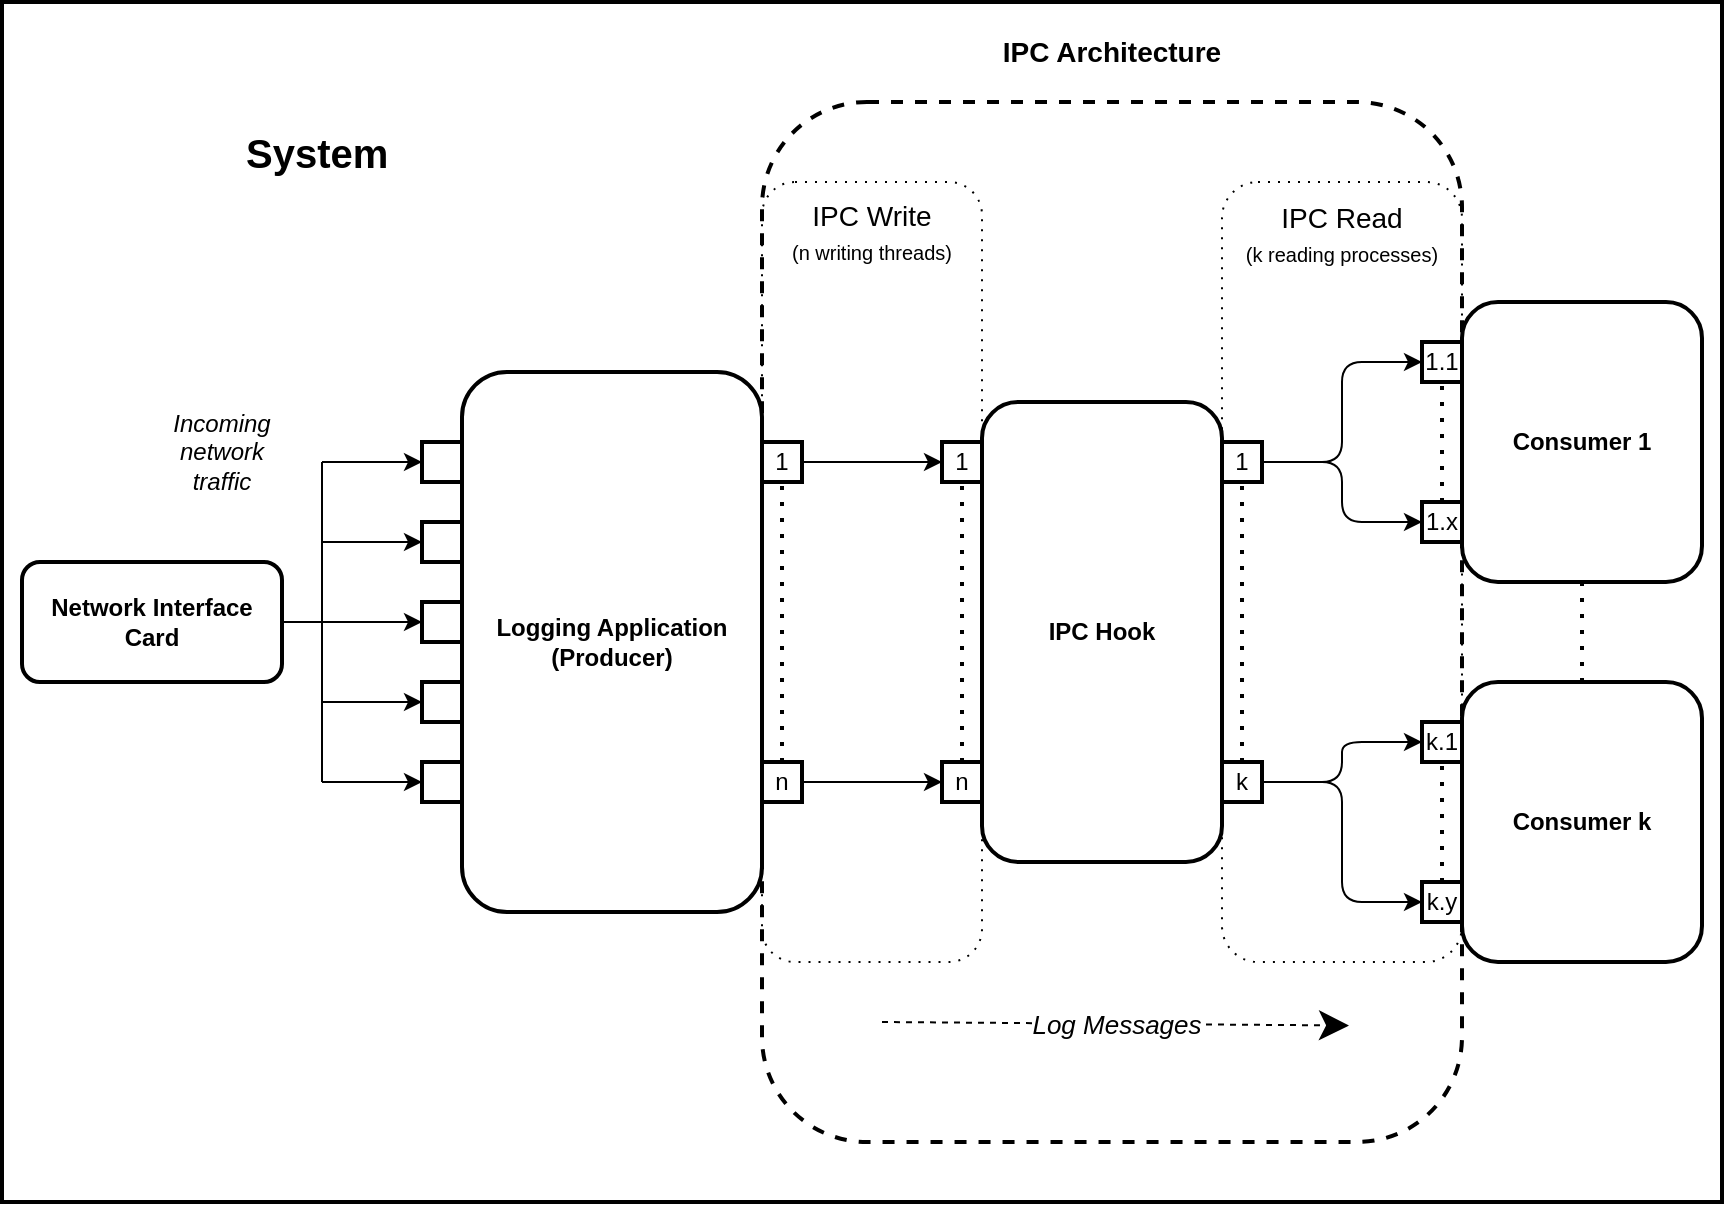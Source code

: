 <mxfile>
    <diagram id="gEE7T17AHYOr94RZqlb_" name="Page-1">
        <mxGraphModel dx="1154" dy="485" grid="1" gridSize="10" guides="1" tooltips="1" connect="1" arrows="1" fold="1" page="1" pageScale="1" pageWidth="827" pageHeight="1169" background="#ffffff" math="0" shadow="0">
            <root>
                <mxCell id="0"/>
                <mxCell id="1" parent="0"/>
                <mxCell id="69" value="" style="rounded=0;whiteSpace=wrap;html=1;labelBackgroundColor=none;strokeColor=#000000;strokeWidth=2;fontSize=12;fontColor=none;fillColor=#FFFFFF;" parent="1" vertex="1">
                    <mxGeometry x="110" y="50" width="860" height="600" as="geometry"/>
                </mxCell>
                <mxCell id="41" value="" style="rounded=1;whiteSpace=wrap;html=1;strokeColor=#000000;strokeWidth=2;fontSize=12;fontColor=none;fillColor=#FFFFFF;labelBackgroundColor=none;noLabel=1;dashed=1;" parent="1" vertex="1">
                    <mxGeometry x="490" y="100" width="350" height="520" as="geometry"/>
                </mxCell>
                <mxCell id="2" value="&lt;b style=&quot;color: rgb(0, 0, 0);&quot;&gt;Network Interface Card&lt;/b&gt;" style="rounded=1;whiteSpace=wrap;html=1;fillColor=#FFFFFF;strokeColor=#000000;strokeWidth=2;align=center;" parent="1" vertex="1">
                    <mxGeometry x="120" y="330" width="130" height="60" as="geometry"/>
                </mxCell>
                <mxCell id="4" value="&lt;font size=&quot;1&quot;&gt;&lt;b style=&quot;font-size: 12px;&quot;&gt;Logging Application&lt;br&gt;(Producer)&lt;br&gt;&lt;/b&gt;&lt;/font&gt;" style="rounded=1;whiteSpace=wrap;html=1;strokeColor=#000000;strokeWidth=2;fontColor=#000000;fillColor=#FFFFFF;" parent="1" vertex="1">
                    <mxGeometry x="340" y="235" width="150" height="270" as="geometry"/>
                </mxCell>
                <mxCell id="6" value="" style="whiteSpace=wrap;html=1;aspect=fixed;strokeColor=#000000;strokeWidth=2;fontSize=12;fontColor=#000000;fillColor=#FFFFFF;" parent="1" vertex="1">
                    <mxGeometry x="320" y="270" width="20" height="20" as="geometry"/>
                </mxCell>
                <mxCell id="7" value="" style="whiteSpace=wrap;html=1;aspect=fixed;strokeColor=#000000;strokeWidth=2;fontSize=12;fontColor=#000000;fillColor=#FFFFFF;" parent="1" vertex="1">
                    <mxGeometry x="320" y="310" width="20" height="20" as="geometry"/>
                </mxCell>
                <mxCell id="8" value="" style="whiteSpace=wrap;html=1;aspect=fixed;strokeColor=#000000;strokeWidth=2;fontSize=12;fontColor=#000000;fillColor=#FFFFFF;" parent="1" vertex="1">
                    <mxGeometry x="320" y="350" width="20" height="20" as="geometry"/>
                </mxCell>
                <mxCell id="9" value="" style="whiteSpace=wrap;html=1;aspect=fixed;strokeColor=#000000;strokeWidth=2;fontSize=12;fontColor=#000000;fillColor=#FFFFFF;" parent="1" vertex="1">
                    <mxGeometry x="320" y="390" width="20" height="20" as="geometry"/>
                </mxCell>
                <mxCell id="10" value="" style="whiteSpace=wrap;html=1;aspect=fixed;strokeColor=#000000;strokeWidth=2;fontSize=12;fontColor=#000000;fillColor=#FFFFFF;" parent="1" vertex="1">
                    <mxGeometry x="320" y="430" width="20" height="20" as="geometry"/>
                </mxCell>
                <mxCell id="11" value="" style="endArrow=none;html=1;strokeColor=#000000;fontSize=12;fontColor=#000000;exitX=1;exitY=0.5;exitDx=0;exitDy=0;" parent="1" source="2" edge="1">
                    <mxGeometry width="50" height="50" relative="1" as="geometry">
                        <mxPoint x="180" y="410" as="sourcePoint"/>
                        <mxPoint x="270" y="360" as="targetPoint"/>
                    </mxGeometry>
                </mxCell>
                <mxCell id="12" value="" style="endArrow=none;html=1;strokeColor=#000000;fontSize=12;fontColor=#000000;" parent="1" edge="1">
                    <mxGeometry width="50" height="50" relative="1" as="geometry">
                        <mxPoint x="270" y="440" as="sourcePoint"/>
                        <mxPoint x="270" y="280" as="targetPoint"/>
                    </mxGeometry>
                </mxCell>
                <mxCell id="13" value="" style="endArrow=classic;html=1;strokeColor=#000000;fontSize=12;fontColor=#000000;" parent="1" edge="1">
                    <mxGeometry width="50" height="50" relative="1" as="geometry">
                        <mxPoint x="270" y="280" as="sourcePoint"/>
                        <mxPoint x="320" y="280" as="targetPoint"/>
                    </mxGeometry>
                </mxCell>
                <mxCell id="14" value="" style="endArrow=classic;html=1;strokeColor=#000000;fontSize=12;fontColor=#000000;entryX=0;entryY=0.5;entryDx=0;entryDy=0;" parent="1" target="7" edge="1">
                    <mxGeometry width="50" height="50" relative="1" as="geometry">
                        <mxPoint x="270" y="320" as="sourcePoint"/>
                        <mxPoint x="630" y="270" as="targetPoint"/>
                    </mxGeometry>
                </mxCell>
                <mxCell id="15" value="" style="endArrow=classic;html=1;strokeColor=#000000;fontSize=12;fontColor=#000000;entryX=0;entryY=0.5;entryDx=0;entryDy=0;" parent="1" target="8" edge="1">
                    <mxGeometry width="50" height="50" relative="1" as="geometry">
                        <mxPoint x="270" y="360" as="sourcePoint"/>
                        <mxPoint x="310" y="140" as="targetPoint"/>
                    </mxGeometry>
                </mxCell>
                <mxCell id="16" value="" style="endArrow=classic;html=1;strokeColor=#000000;fontSize=12;fontColor=#000000;entryX=0;entryY=0.5;entryDx=0;entryDy=0;" parent="1" target="9" edge="1">
                    <mxGeometry width="50" height="50" relative="1" as="geometry">
                        <mxPoint x="270" y="400" as="sourcePoint"/>
                        <mxPoint x="250" y="430" as="targetPoint"/>
                    </mxGeometry>
                </mxCell>
                <mxCell id="17" value="" style="endArrow=classic;html=1;strokeColor=#000000;fontSize=12;fontColor=#000000;entryX=0;entryY=0.5;entryDx=0;entryDy=0;" parent="1" target="10" edge="1">
                    <mxGeometry width="50" height="50" relative="1" as="geometry">
                        <mxPoint x="270" y="440" as="sourcePoint"/>
                        <mxPoint x="330" y="460" as="targetPoint"/>
                    </mxGeometry>
                </mxCell>
                <mxCell id="36" style="edgeStyle=none;html=1;exitX=0;exitY=0.5;exitDx=0;exitDy=0;entryX=1;entryY=0.5;entryDx=0;entryDy=0;strokeColor=#000000;fontSize=12;fontColor=#000000;" parent="1" source="18" target="31" edge="1">
                    <mxGeometry relative="1" as="geometry"/>
                </mxCell>
                <mxCell id="18" value="1" style="whiteSpace=wrap;html=1;aspect=fixed;strokeColor=#000000;strokeWidth=2;fontSize=12;fontColor=#000000;fillColor=#FFFFFF;direction=west;" parent="1" vertex="1">
                    <mxGeometry x="490" y="270" width="20" height="20" as="geometry"/>
                </mxCell>
                <mxCell id="40" style="edgeStyle=none;html=1;exitX=0;exitY=0.5;exitDx=0;exitDy=0;entryX=1;entryY=0.5;entryDx=0;entryDy=0;strokeColor=#000000;fontSize=12;fontColor=#000000;" parent="1" source="22" target="35" edge="1">
                    <mxGeometry relative="1" as="geometry"/>
                </mxCell>
                <mxCell id="22" value="n" style="whiteSpace=wrap;html=1;aspect=fixed;strokeColor=#000000;strokeWidth=2;fontSize=12;fontColor=#000000;fillColor=#FFFFFF;direction=west;" parent="1" vertex="1">
                    <mxGeometry x="490" y="430" width="20" height="20" as="geometry"/>
                </mxCell>
                <mxCell id="29" value="&lt;b&gt;IPC Hook&lt;/b&gt;" style="rounded=1;whiteSpace=wrap;html=1;strokeColor=#000000;strokeWidth=2;fontSize=12;fontColor=#000000;fillColor=#FFFFFF;" parent="1" vertex="1">
                    <mxGeometry x="600" y="250" width="120" height="230" as="geometry"/>
                </mxCell>
                <mxCell id="31" value="1" style="whiteSpace=wrap;html=1;aspect=fixed;strokeColor=#000000;strokeWidth=2;fontSize=12;fontColor=#000000;fillColor=#FFFFFF;direction=west;" parent="1" vertex="1">
                    <mxGeometry x="580" y="270" width="20" height="20" as="geometry"/>
                </mxCell>
                <mxCell id="35" value="n" style="whiteSpace=wrap;html=1;aspect=fixed;strokeColor=#000000;strokeWidth=2;fontSize=12;fontColor=#000000;fillColor=#FFFFFF;direction=west;" parent="1" vertex="1">
                    <mxGeometry x="580" y="430" width="20" height="20" as="geometry"/>
                </mxCell>
                <mxCell id="42" value="&lt;b&gt;Consumer 1&lt;/b&gt;" style="rounded=1;whiteSpace=wrap;html=1;labelBackgroundColor=none;strokeColor=#000000;strokeWidth=2;fontSize=12;fontColor=none;fillColor=#FFFFFF;" parent="1" vertex="1">
                    <mxGeometry x="840" y="200" width="120" height="140" as="geometry"/>
                </mxCell>
                <mxCell id="45" value="&lt;b&gt;Consumer k&lt;/b&gt;" style="rounded=1;whiteSpace=wrap;html=1;labelBackgroundColor=none;strokeColor=#000000;strokeWidth=2;fontSize=12;fontColor=none;fillColor=#FFFFFF;" parent="1" vertex="1">
                    <mxGeometry x="840" y="390" width="120" height="140" as="geometry"/>
                </mxCell>
                <mxCell id="46" value="" style="endArrow=none;dashed=1;html=1;dashPattern=1 3;strokeWidth=2;strokeColor=#000000;fontSize=12;fontColor=none;entryX=0.5;entryY=1;entryDx=0;entryDy=0;exitX=0.5;exitY=0;exitDx=0;exitDy=0;" parent="1" source="45" target="42" edge="1">
                    <mxGeometry width="50" height="50" relative="1" as="geometry">
                        <mxPoint x="620" y="370" as="sourcePoint"/>
                        <mxPoint x="670" y="320" as="targetPoint"/>
                    </mxGeometry>
                </mxCell>
                <mxCell id="49" value="1.1" style="whiteSpace=wrap;html=1;aspect=fixed;strokeColor=#000000;strokeWidth=2;fontSize=12;fontColor=#000000;fillColor=#FFFFFF;direction=west;" parent="1" vertex="1">
                    <mxGeometry x="820" y="220" width="20" height="20" as="geometry"/>
                </mxCell>
                <mxCell id="50" value="1.x" style="whiteSpace=wrap;html=1;aspect=fixed;strokeColor=#000000;strokeWidth=2;fontSize=12;fontColor=#000000;fillColor=#FFFFFF;direction=west;" parent="1" vertex="1">
                    <mxGeometry x="820" y="300" width="20" height="20" as="geometry"/>
                </mxCell>
                <mxCell id="51" value="k.1" style="whiteSpace=wrap;html=1;aspect=fixed;strokeColor=#000000;strokeWidth=2;fontSize=12;fontColor=#000000;fillColor=#FFFFFF;direction=west;" parent="1" vertex="1">
                    <mxGeometry x="820" y="410" width="20" height="20" as="geometry"/>
                </mxCell>
                <mxCell id="52" value="k.y" style="whiteSpace=wrap;html=1;aspect=fixed;strokeColor=#000000;strokeWidth=2;fontSize=12;fontColor=#000000;fillColor=#FFFFFF;direction=west;" parent="1" vertex="1">
                    <mxGeometry x="820" y="490" width="20" height="20" as="geometry"/>
                </mxCell>
                <mxCell id="82" style="edgeStyle=none;html=1;exitX=0;exitY=0.5;exitDx=0;exitDy=0;entryX=1;entryY=0.5;entryDx=0;entryDy=0;strokeColor=#000000;fontSize=12;fontColor=none;" parent="1" source="54" target="49" edge="1">
                    <mxGeometry relative="1" as="geometry">
                        <Array as="points">
                            <mxPoint x="780" y="280"/>
                            <mxPoint x="780" y="230"/>
                        </Array>
                    </mxGeometry>
                </mxCell>
                <mxCell id="54" value="1" style="whiteSpace=wrap;html=1;aspect=fixed;strokeColor=#000000;strokeWidth=2;fontSize=12;fontColor=#000000;fillColor=#FFFFFF;direction=west;" parent="1" vertex="1">
                    <mxGeometry x="720" y="270" width="20" height="20" as="geometry"/>
                </mxCell>
                <mxCell id="57" value="k" style="whiteSpace=wrap;html=1;aspect=fixed;strokeColor=#000000;strokeWidth=2;fontSize=12;fontColor=#000000;fillColor=#FFFFFF;direction=west;" parent="1" vertex="1">
                    <mxGeometry x="720" y="430" width="20" height="20" as="geometry"/>
                </mxCell>
                <mxCell id="68" value="&lt;i&gt;Incoming&lt;br&gt;network&lt;br&gt;traffic&lt;br&gt;&lt;/i&gt;" style="text;html=1;strokeColor=none;fillColor=#FFFFFF;align=center;verticalAlign=middle;whiteSpace=wrap;rounded=0;labelBackgroundColor=none;strokeWidth=2;fontSize=12;fontColor=none;" parent="1" vertex="1">
                    <mxGeometry x="180" y="250" width="80" height="50" as="geometry"/>
                </mxCell>
                <mxCell id="71" value="" style="endArrow=none;dashed=1;html=1;dashPattern=1 3;strokeWidth=2;strokeColor=#000000;fontSize=12;fontColor=none;entryX=0.5;entryY=0;entryDx=0;entryDy=0;exitX=0.5;exitY=1;exitDx=0;exitDy=0;" parent="1" source="22" target="18" edge="1">
                    <mxGeometry width="50" height="50" relative="1" as="geometry">
                        <mxPoint x="620" y="380" as="sourcePoint"/>
                        <mxPoint x="670" y="330" as="targetPoint"/>
                    </mxGeometry>
                </mxCell>
                <mxCell id="72" value="" style="endArrow=none;dashed=1;html=1;dashPattern=1 3;strokeWidth=2;strokeColor=#000000;fontSize=12;fontColor=none;entryX=0.5;entryY=0;entryDx=0;entryDy=0;exitX=0.5;exitY=1;exitDx=0;exitDy=0;" parent="1" source="35" target="31" edge="1">
                    <mxGeometry width="50" height="50" relative="1" as="geometry">
                        <mxPoint x="620" y="380" as="sourcePoint"/>
                        <mxPoint x="670" y="330" as="targetPoint"/>
                    </mxGeometry>
                </mxCell>
                <mxCell id="74" value="" style="endArrow=none;dashed=1;html=1;dashPattern=1 3;strokeWidth=2;strokeColor=#000000;fontSize=12;fontColor=none;entryX=0.5;entryY=0;entryDx=0;entryDy=0;" parent="1" target="54" edge="1">
                    <mxGeometry width="50" height="50" relative="1" as="geometry">
                        <mxPoint x="730" y="430" as="sourcePoint"/>
                        <mxPoint x="730" y="400" as="targetPoint"/>
                    </mxGeometry>
                </mxCell>
                <mxCell id="75" value="" style="endArrow=none;dashed=1;html=1;dashPattern=1 3;strokeWidth=2;strokeColor=#000000;fontSize=12;fontColor=none;entryX=0.5;entryY=0;entryDx=0;entryDy=0;exitX=0.5;exitY=1;exitDx=0;exitDy=0;" parent="1" source="50" target="49" edge="1">
                    <mxGeometry width="50" height="50" relative="1" as="geometry">
                        <mxPoint x="720" y="250" as="sourcePoint"/>
                        <mxPoint x="770" y="200" as="targetPoint"/>
                    </mxGeometry>
                </mxCell>
                <mxCell id="76" value="" style="endArrow=none;dashed=1;html=1;dashPattern=1 3;strokeWidth=2;strokeColor=#000000;fontSize=12;fontColor=none;entryX=0.5;entryY=0;entryDx=0;entryDy=0;" parent="1" target="51" edge="1">
                    <mxGeometry width="50" height="50" relative="1" as="geometry">
                        <mxPoint x="830" y="490" as="sourcePoint"/>
                        <mxPoint x="880" y="460" as="targetPoint"/>
                    </mxGeometry>
                </mxCell>
                <mxCell id="83" value="" style="endArrow=classic;html=1;strokeColor=#000000;fontSize=12;fontColor=none;exitX=0;exitY=0.5;exitDx=0;exitDy=0;entryX=1;entryY=0.5;entryDx=0;entryDy=0;" parent="1" source="54" target="50" edge="1">
                    <mxGeometry width="50" height="50" relative="1" as="geometry">
                        <mxPoint x="780" y="240" as="sourcePoint"/>
                        <mxPoint x="780" y="280" as="targetPoint"/>
                        <Array as="points">
                            <mxPoint x="780" y="280"/>
                            <mxPoint x="780" y="310"/>
                        </Array>
                    </mxGeometry>
                </mxCell>
                <mxCell id="84" value="" style="endArrow=classic;html=1;strokeColor=#000000;fontSize=12;fontColor=none;exitX=0;exitY=0.5;exitDx=0;exitDy=0;entryX=1;entryY=0.5;entryDx=0;entryDy=0;" parent="1" source="57" target="52" edge="1">
                    <mxGeometry width="50" height="50" relative="1" as="geometry">
                        <mxPoint x="740" y="540" as="sourcePoint"/>
                        <mxPoint x="790" y="490" as="targetPoint"/>
                        <Array as="points">
                            <mxPoint x="780" y="440"/>
                            <mxPoint x="780" y="500"/>
                        </Array>
                    </mxGeometry>
                </mxCell>
                <mxCell id="85" value="" style="endArrow=classic;html=1;strokeColor=#000000;fontSize=12;fontColor=none;entryX=1;entryY=0.5;entryDx=0;entryDy=0;exitX=0;exitY=0.5;exitDx=0;exitDy=0;" parent="1" source="57" target="51" edge="1">
                    <mxGeometry width="50" height="50" relative="1" as="geometry">
                        <mxPoint x="780" y="460" as="sourcePoint"/>
                        <mxPoint x="840" y="460" as="targetPoint"/>
                        <Array as="points">
                            <mxPoint x="780" y="440"/>
                            <mxPoint x="780" y="420"/>
                        </Array>
                    </mxGeometry>
                </mxCell>
                <mxCell id="88" value="&lt;font style=&quot;font-size: 20px;&quot;&gt;System&lt;/font&gt;" style="text;html=1;strokeColor=none;fillColor=none;align=left;verticalAlign=middle;whiteSpace=wrap;rounded=0;fontColor=#000000;fontStyle=1" parent="1" vertex="1">
                    <mxGeometry x="230" y="110" width="60" height="30" as="geometry"/>
                </mxCell>
                <mxCell id="91" value="&lt;font size=&quot;1&quot; color=&quot;#000000&quot;&gt;&lt;b style=&quot;font-size: 14px;&quot;&gt;IPC Architecture&lt;/b&gt;&lt;/font&gt;" style="text;html=1;strokeColor=none;fillColor=none;align=center;verticalAlign=middle;whiteSpace=wrap;rounded=0;" parent="1" vertex="1">
                    <mxGeometry x="600" y="60" width="130" height="30" as="geometry"/>
                </mxCell>
                <mxCell id="95" value="" style="rounded=1;whiteSpace=wrap;html=1;fontSize=14;fontColor=#000000;fillColor=none;strokeColor=#000000;dashed=1;dashPattern=1 4;" parent="1" vertex="1">
                    <mxGeometry x="720" y="140" width="120" height="390" as="geometry"/>
                </mxCell>
                <mxCell id="94" value="" style="rounded=1;whiteSpace=wrap;html=1;fontSize=14;fontColor=#000000;fillColor=none;strokeColor=#000000;dashed=1;dashPattern=1 4;" parent="1" vertex="1">
                    <mxGeometry x="490" y="140" width="110" height="390" as="geometry"/>
                </mxCell>
                <mxCell id="96" value="IPC Write&lt;br&gt;&lt;font style=&quot;font-size: 10px;&quot;&gt;(n writing threads)&lt;/font&gt;" style="text;html=1;strokeColor=none;fillColor=none;align=center;verticalAlign=middle;whiteSpace=wrap;rounded=0;dashed=1;dashPattern=1 4;fontSize=14;fontColor=#000000;" parent="1" vertex="1">
                    <mxGeometry x="490" y="150" width="110" height="30" as="geometry"/>
                </mxCell>
                <mxCell id="97" value="IPC Read&lt;br style=&quot;font-size: 13px;&quot;&gt;&lt;font size=&quot;1&quot;&gt;(k reading processes)&lt;/font&gt;&lt;span style=&quot;font-size: x-small;&quot;&gt;&lt;br&gt;&lt;/span&gt;&lt;font size=&quot;1&quot;&gt;&lt;br&gt;&lt;/font&gt;" style="text;html=1;strokeColor=none;fillColor=none;align=center;verticalAlign=middle;whiteSpace=wrap;rounded=0;dashed=1;dashPattern=1 4;fontSize=14;fontColor=#000000;" parent="1" vertex="1">
                    <mxGeometry x="720" y="160" width="120" height="30" as="geometry"/>
                </mxCell>
                <mxCell id="103" value="" style="endArrow=classic;html=1;dashed=1;strokeColor=#000000;fontSize=13;fontColor=#000000;strokeWidth=1;endSize=12;entryX=1.01;entryY=0.888;entryDx=0;entryDy=0;entryPerimeter=0;endFill=1;" parent="1" edge="1">
                    <mxGeometry relative="1" as="geometry">
                        <mxPoint x="550" y="560" as="sourcePoint"/>
                        <mxPoint x="783.5" y="561.76" as="targetPoint"/>
                    </mxGeometry>
                </mxCell>
                <mxCell id="104" value="&lt;i&gt;Log Messages&lt;/i&gt;" style="edgeLabel;resizable=0;html=1;align=center;verticalAlign=middle;dashed=1;dashPattern=1 4;labelBackgroundColor=#FFFFFF;strokeColor=#000000;fontSize=13;fontColor=#000000;fillColor=none;" parent="103" connectable="0" vertex="1">
                    <mxGeometry relative="1" as="geometry"/>
                </mxCell>
            </root>
        </mxGraphModel>
    </diagram>
</mxfile>